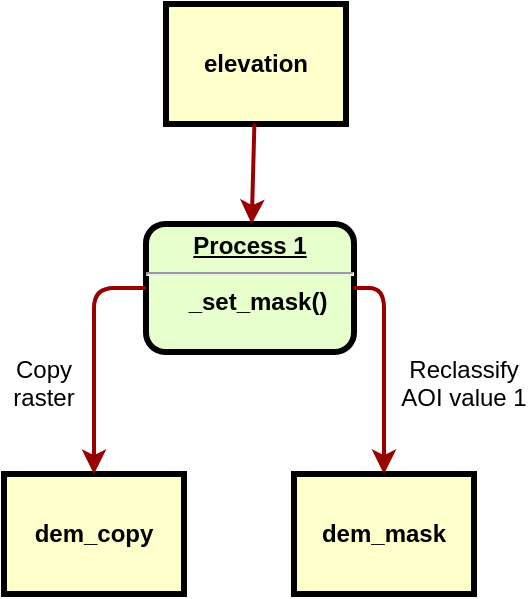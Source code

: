 <mxfile version="13.6.5" type="github">
  <diagram name="Page-1" id="c7558073-3199-34d8-9f00-42111426c3f3">
    <mxGraphModel dx="2031" dy="1096" grid="1" gridSize="10" guides="1" tooltips="1" connect="1" arrows="1" fold="1" page="1" pageScale="1" pageWidth="826" pageHeight="1169" background="#ffffff" math="0" shadow="0">
      <root>
        <mxCell id="0" />
        <mxCell id="1" parent="0" />
        <mxCell id="2" value="&lt;p style=&quot;margin: 0px ; margin-top: 4px ; text-align: center ; text-decoration: underline&quot;&gt;&lt;strong&gt;Process 1&lt;br&gt;&lt;/strong&gt;&lt;/p&gt;&lt;hr&gt;&lt;p style=&quot;margin: 0px ; margin-left: 8px&quot;&gt;_set_mask()&lt;br&gt;&lt;/p&gt;" style="verticalAlign=middle;align=center;overflow=fill;fontSize=12;fontFamily=Helvetica;html=1;rounded=1;fontStyle=1;strokeWidth=3;fillColor=#E6FFCC" parent="1" vertex="1">
          <mxGeometry x="236" y="236" width="104" height="64" as="geometry" />
        </mxCell>
        <mxCell id="3" value="elevation" style="whiteSpace=wrap;align=center;verticalAlign=middle;fontStyle=1;strokeWidth=3;fillColor=#FFFFCC" parent="1" vertex="1">
          <mxGeometry x="246" y="126" width="90" height="60" as="geometry" />
        </mxCell>
        <mxCell id="4" value="dem_copy" style="whiteSpace=wrap;align=center;verticalAlign=middle;fontStyle=1;strokeWidth=3;fillColor=#FFFFCC" parent="1" vertex="1">
          <mxGeometry x="165" y="361" width="90" height="60" as="geometry" />
        </mxCell>
        <mxCell id="36" value="" style="edgeStyle=none;noEdgeStyle=1;strokeColor=#990000;strokeWidth=2" parent="1" source="3" target="2" edge="1">
          <mxGeometry width="100" height="100" relative="1" as="geometry">
            <mxPoint x="20" y="250" as="sourcePoint" />
            <mxPoint x="120" y="150" as="targetPoint" />
          </mxGeometry>
        </mxCell>
        <mxCell id="53" value="Copy&#xa;raster&#xa;" style="text;spacingTop=-5;align=center" parent="1" vertex="1">
          <mxGeometry x="170" y="300" width="30" height="20" as="geometry" />
        </mxCell>
        <mxCell id="56" value="" style="edgeStyle=elbowEdgeStyle;elbow=horizontal;strokeColor=#990000;strokeWidth=2;entryX=0.5;entryY=0;entryDx=0;entryDy=0;" parent="1" source="2" target="4" edge="1">
          <mxGeometry width="100" height="100" relative="1" as="geometry">
            <mxPoint x="50" y="500" as="sourcePoint" />
            <mxPoint x="280" y="391" as="targetPoint" />
            <Array as="points">
              <mxPoint x="210" y="310" />
            </Array>
          </mxGeometry>
        </mxCell>
        <mxCell id="DNQWh4Sn0xq9p9_cD_dc-96" style="edgeStyle=orthogonalEdgeStyle;rounded=0;orthogonalLoop=1;jettySize=auto;html=1;exitX=0.5;exitY=1;exitDx=0;exitDy=0;" edge="1" parent="1">
          <mxGeometry relative="1" as="geometry">
            <mxPoint x="321" y="361" as="sourcePoint" />
            <mxPoint x="321" y="361" as="targetPoint" />
          </mxGeometry>
        </mxCell>
        <mxCell id="DNQWh4Sn0xq9p9_cD_dc-100" value="dem_mask" style="whiteSpace=wrap;align=center;verticalAlign=middle;fontStyle=1;strokeWidth=3;fillColor=#FFFFCC" vertex="1" parent="1">
          <mxGeometry x="310" y="361" width="90" height="60" as="geometry" />
        </mxCell>
        <mxCell id="DNQWh4Sn0xq9p9_cD_dc-101" value="" style="edgeStyle=elbowEdgeStyle;elbow=horizontal;strokeColor=#990000;strokeWidth=2;entryX=0.5;entryY=0;entryDx=0;entryDy=0;" edge="1" parent="1" target="DNQWh4Sn0xq9p9_cD_dc-100">
          <mxGeometry width="100" height="100" relative="1" as="geometry">
            <mxPoint x="340" y="268" as="sourcePoint" />
            <mxPoint x="355" y="354" as="targetPoint" />
            <Array as="points">
              <mxPoint x="355" y="303" />
            </Array>
          </mxGeometry>
        </mxCell>
        <mxCell id="DNQWh4Sn0xq9p9_cD_dc-107" value="Reclassify&#xa;AOI value 1" style="text;spacingTop=-5;align=center" vertex="1" parent="1">
          <mxGeometry x="380" y="300" width="30" height="20" as="geometry" />
        </mxCell>
      </root>
    </mxGraphModel>
  </diagram>
</mxfile>
